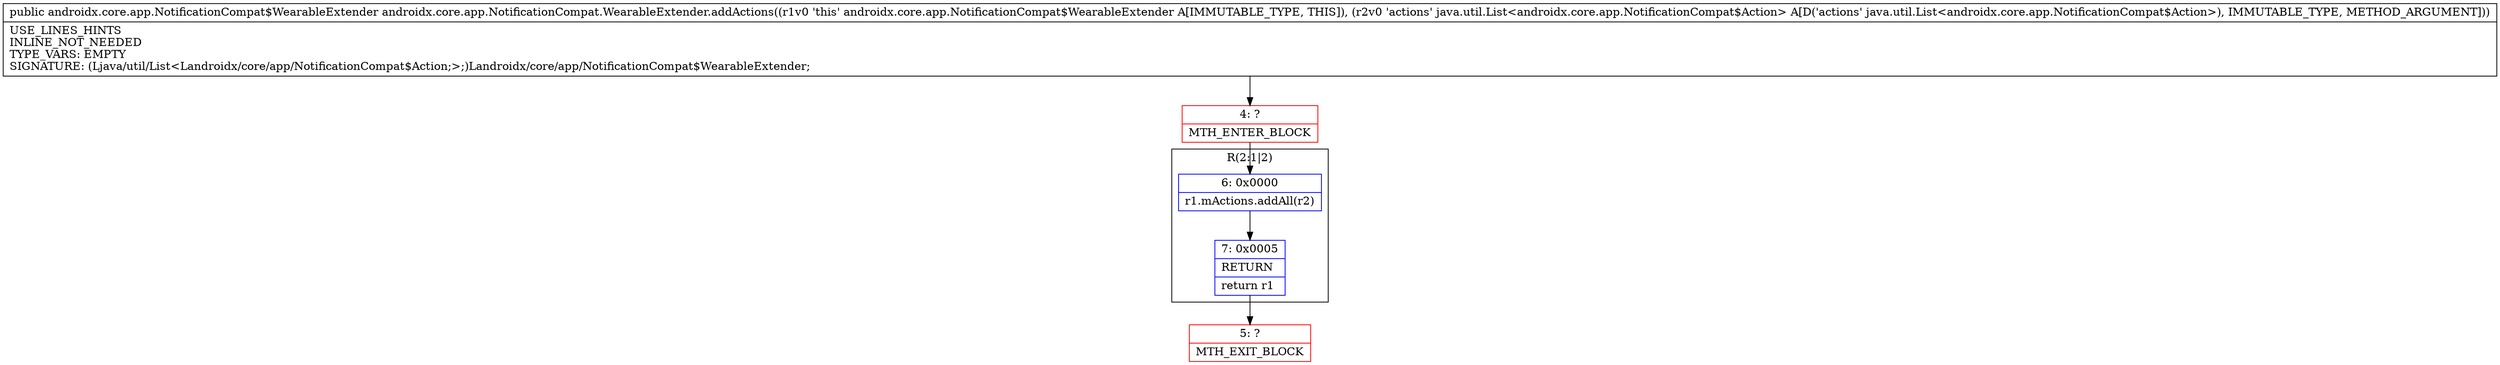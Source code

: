 digraph "CFG forandroidx.core.app.NotificationCompat.WearableExtender.addActions(Ljava\/util\/List;)Landroidx\/core\/app\/NotificationCompat$WearableExtender;" {
subgraph cluster_Region_1600364392 {
label = "R(2:1|2)";
node [shape=record,color=blue];
Node_6 [shape=record,label="{6\:\ 0x0000|r1.mActions.addAll(r2)\l}"];
Node_7 [shape=record,label="{7\:\ 0x0005|RETURN\l|return r1\l}"];
}
Node_4 [shape=record,color=red,label="{4\:\ ?|MTH_ENTER_BLOCK\l}"];
Node_5 [shape=record,color=red,label="{5\:\ ?|MTH_EXIT_BLOCK\l}"];
MethodNode[shape=record,label="{public androidx.core.app.NotificationCompat$WearableExtender androidx.core.app.NotificationCompat.WearableExtender.addActions((r1v0 'this' androidx.core.app.NotificationCompat$WearableExtender A[IMMUTABLE_TYPE, THIS]), (r2v0 'actions' java.util.List\<androidx.core.app.NotificationCompat$Action\> A[D('actions' java.util.List\<androidx.core.app.NotificationCompat$Action\>), IMMUTABLE_TYPE, METHOD_ARGUMENT]))  | USE_LINES_HINTS\lINLINE_NOT_NEEDED\lTYPE_VARS: EMPTY\lSIGNATURE: (Ljava\/util\/List\<Landroidx\/core\/app\/NotificationCompat$Action;\>;)Landroidx\/core\/app\/NotificationCompat$WearableExtender;\l}"];
MethodNode -> Node_4;Node_6 -> Node_7;
Node_7 -> Node_5;
Node_4 -> Node_6;
}

